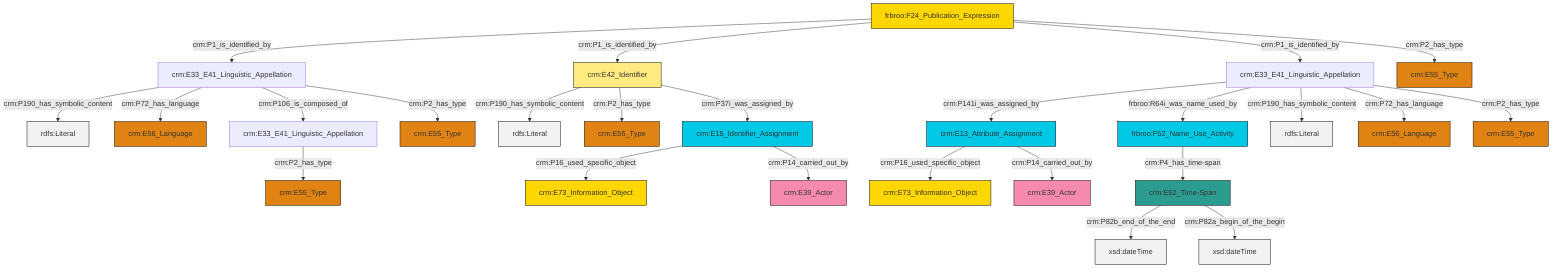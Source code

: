 graph TD
classDef Literal fill:#f2f2f2,stroke:#000000;
classDef CRM_Entity fill:#FFFFFF,stroke:#000000;
classDef Temporal_Entity fill:#00C9E6, stroke:#000000;
classDef Type fill:#E18312, stroke:#000000;
classDef Time-Span fill:#2C9C91, stroke:#000000;
classDef Appellation fill:#FFEB7F, stroke:#000000;
classDef Place fill:#008836, stroke:#000000;
classDef Persistent_Item fill:#B266B2, stroke:#000000;
classDef Conceptual_Object fill:#FFD700, stroke:#000000;
classDef Physical_Thing fill:#D2B48C, stroke:#000000;
classDef Actor fill:#f58aad, stroke:#000000;
classDef PC_Classes fill:#4ce600, stroke:#000000;
classDef Multi fill:#cccccc,stroke:#000000;

0["frbroo:F24_Publication_Expression"]:::Conceptual_Object -->|crm:P1_is_identified_by| 1["crm:E33_E41_Linguistic_Appellation"]:::Default
1["crm:E33_E41_Linguistic_Appellation"]:::Default -->|crm:P190_has_symbolic_content| 4[rdfs:Literal]:::Literal
5["crm:E33_E41_Linguistic_Appellation"]:::Default -->|crm:P141i_was_assigned_by| 6["crm:E13_Attribute_Assignment"]:::Temporal_Entity
1["crm:E33_E41_Linguistic_Appellation"]:::Default -->|crm:P72_has_language| 2["crm:E56_Language"]:::Type
9["crm:E52_Time-Span"]:::Time-Span -->|crm:P82b_end_of_the_end| 10[xsd:dateTime]:::Literal
18["crm:E15_Identifier_Assignment"]:::Temporal_Entity -->|crm:P16_used_specific_object| 19["crm:E73_Information_Object"]:::Conceptual_Object
9["crm:E52_Time-Span"]:::Time-Span -->|crm:P82a_begin_of_the_begin| 20[xsd:dateTime]:::Literal
15["crm:E42_Identifier"]:::Appellation -->|crm:P190_has_symbolic_content| 28[rdfs:Literal]:::Literal
5["crm:E33_E41_Linguistic_Appellation"]:::Default -->|frbroo:R64i_was_name_used_by| 29["frbroo:F52_Name_Use_Activity"]:::Temporal_Entity
0["frbroo:F24_Publication_Expression"]:::Conceptual_Object -->|crm:P1_is_identified_by| 15["crm:E42_Identifier"]:::Appellation
6["crm:E13_Attribute_Assignment"]:::Temporal_Entity -->|crm:P16_used_specific_object| 13["crm:E73_Information_Object"]:::Conceptual_Object
5["crm:E33_E41_Linguistic_Appellation"]:::Default -->|crm:P190_has_symbolic_content| 30[rdfs:Literal]:::Literal
18["crm:E15_Identifier_Assignment"]:::Temporal_Entity -->|crm:P14_carried_out_by| 25["crm:E39_Actor"]:::Actor
29["frbroo:F52_Name_Use_Activity"]:::Temporal_Entity -->|crm:P4_has_time-span| 9["crm:E52_Time-Span"]:::Time-Span
6["crm:E13_Attribute_Assignment"]:::Temporal_Entity -->|crm:P14_carried_out_by| 7["crm:E39_Actor"]:::Actor
1["crm:E33_E41_Linguistic_Appellation"]:::Default -->|crm:P106_is_composed_of| 33["crm:E33_E41_Linguistic_Appellation"]:::Default
0["frbroo:F24_Publication_Expression"]:::Conceptual_Object -->|crm:P1_is_identified_by| 5["crm:E33_E41_Linguistic_Appellation"]:::Default
0["frbroo:F24_Publication_Expression"]:::Conceptual_Object -->|crm:P2_has_type| 35["crm:E55_Type"]:::Type
15["crm:E42_Identifier"]:::Appellation -->|crm:P2_has_type| 23["crm:E55_Type"]:::Type
5["crm:E33_E41_Linguistic_Appellation"]:::Default -->|crm:P72_has_language| 40["crm:E56_Language"]:::Type
1["crm:E33_E41_Linguistic_Appellation"]:::Default -->|crm:P2_has_type| 11["crm:E55_Type"]:::Type
33["crm:E33_E41_Linguistic_Appellation"]:::Default -->|crm:P2_has_type| 31["crm:E55_Type"]:::Type
5["crm:E33_E41_Linguistic_Appellation"]:::Default -->|crm:P2_has_type| 21["crm:E55_Type"]:::Type
15["crm:E42_Identifier"]:::Appellation -->|crm:P37i_was_assigned_by| 18["crm:E15_Identifier_Assignment"]:::Temporal_Entity